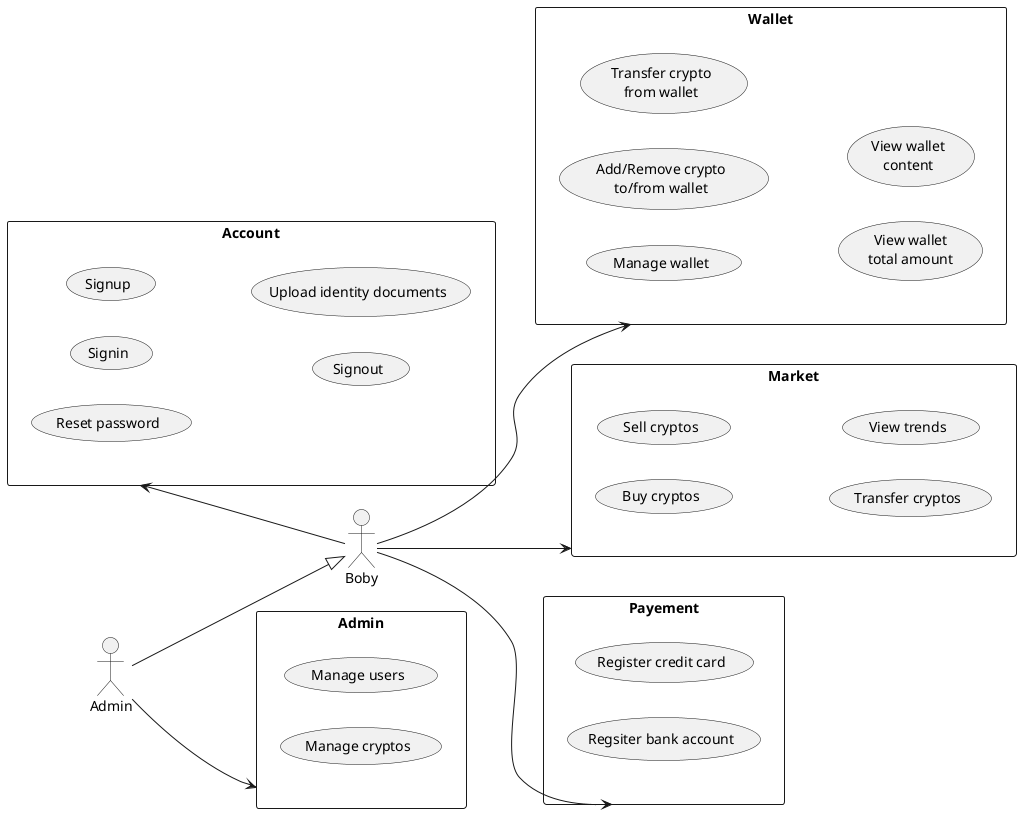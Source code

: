 @startuml usecases
left to right direction

:Boby: as B

rectangle Account as Acc {
  (Signin)
  (Signup)
  (Reset password)
  (Signout)
  (Upload identity documents)
}

rectangle Payement {
  (Register credit card)
  (Regsiter bank account)
}

rectangle Market as M {
  (Buy cryptos)
  (Sell cryptos)
  (Transfer cryptos)
  (View trends)
}

rectangle Wallet as W {
  (Manage wallet)
  (Add/Remove crypto\nto/from wallet)
  (Transfer crypto\nfrom wallet)
  (View wallet\ntotal amount)
  (View wallet\ncontent)
}

:Admin: as Admn

rectangle Admin {
  (Manage users)
  (Manage cryptos)
}

B -u-> Acc
B -d-> Payement
B -d-> M
B -d-> W
Admn --|> B
Admn --> Admin

@enduml